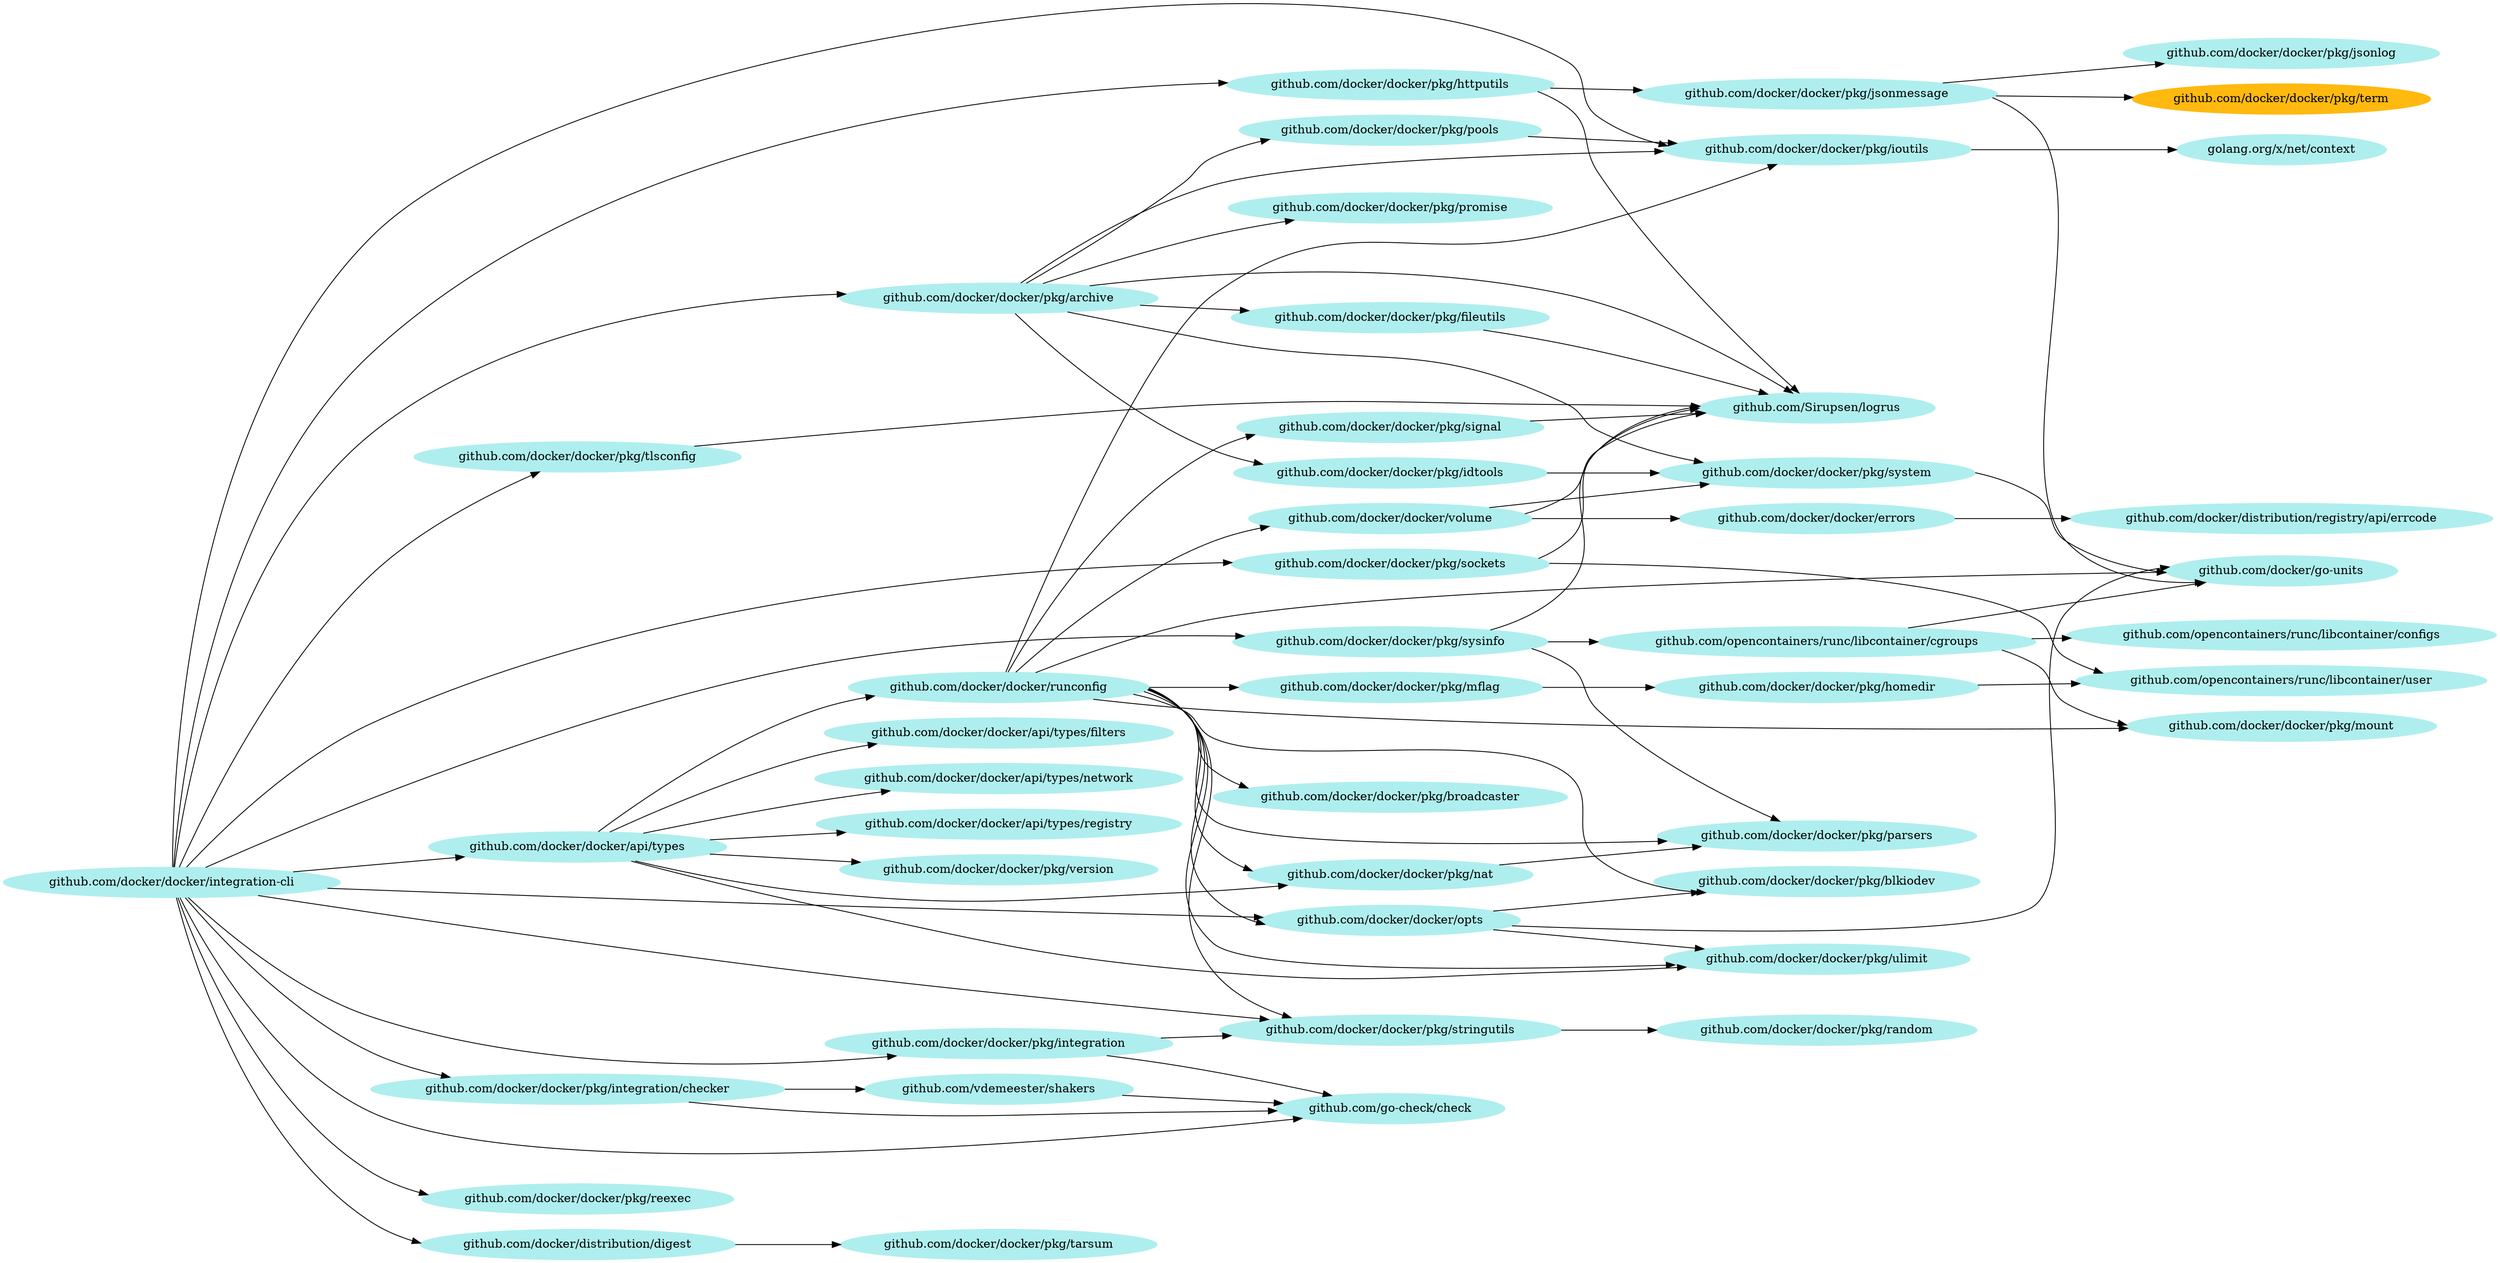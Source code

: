 digraph godep {
rankdir="LR"
0 [label="github.com/docker/docker/pkg/mflag" style="filled" color="paleturquoise"];
0 -> 1;
2 [label="github.com/docker/docker/pkg/fileutils" style="filled" color="paleturquoise"];
2 -> 3;
4 [label="github.com/docker/docker/pkg/idtools" style="filled" color="paleturquoise"];
4 -> 5;
6 [label="github.com/docker/docker/pkg/promise" style="filled" color="paleturquoise"];
7 [label="github.com/docker/docker/pkg/httputils" style="filled" color="paleturquoise"];
7 -> 3;
7 -> 8;
9 [label="github.com/docker/docker/pkg/integration" style="filled" color="paleturquoise"];
9 -> 10;
9 -> 11;
12 [label="github.com/docker/docker/pkg/ulimit" style="filled" color="paleturquoise"];
13 [label="github.com/docker/docker/pkg/blkiodev" style="filled" color="paleturquoise"];
14 [label="github.com/docker/docker/pkg/tlsconfig" style="filled" color="paleturquoise"];
14 -> 3;
15 [label="github.com/docker/docker/errors" style="filled" color="paleturquoise"];
15 -> 16;
11 [label="github.com/go-check/check" style="filled" color="paleturquoise"];
17 [label="github.com/vdemeester/shakers" style="filled" color="paleturquoise"];
17 -> 11;
18 [label="github.com/opencontainers/runc/libcontainer/cgroups" style="filled" color="paleturquoise"];
18 -> 19;
18 -> 20;
18 -> 21;
22 [label="github.com/docker/docker/api/types" style="filled" color="paleturquoise"];
22 -> 23;
22 -> 24;
22 -> 25;
22 -> 26;
22 -> 12;
22 -> 27;
22 -> 28;
29 [label="github.com/docker/docker/pkg/signal" style="filled" color="paleturquoise"];
29 -> 3;
30 [label="github.com/opencontainers/runc/libcontainer/user" style="filled" color="paleturquoise"];
19 [label="github.com/docker/docker/pkg/mount" style="filled" color="paleturquoise"];
3 [label="github.com/Sirupsen/logrus" style="filled" color="paleturquoise"];
31 [label="github.com/docker/docker/pkg/pools" style="filled" color="paleturquoise"];
31 -> 32;
21 [label="github.com/opencontainers/runc/libcontainer/configs" style="filled" color="paleturquoise"];
24 [label="github.com/docker/docker/api/types/network" style="filled" color="paleturquoise"];
20 [label="github.com/docker/go-units" style="filled" color="paleturquoise"];
28 [label="github.com/docker/docker/runconfig" style="filled" color="paleturquoise"];
28 -> 33;
28 -> 13;
28 -> 34;
28 -> 32;
28 -> 0;
28 -> 19;
28 -> 26;
28 -> 35;
28 -> 29;
28 -> 10;
28 -> 12;
28 -> 36;
28 -> 20;
37 [label="golang.org/x/net/context" style="filled" color="paleturquoise"];
38 [label="github.com/docker/docker/pkg/archive" style="filled" color="paleturquoise"];
38 -> 3;
38 -> 2;
38 -> 4;
38 -> 32;
38 -> 31;
38 -> 6;
38 -> 5;
8 [label="github.com/docker/docker/pkg/jsonmessage" style="filled" color="paleturquoise"];
8 -> 39;
8 -> 40;
8 -> 20;
39 [label="github.com/docker/docker/pkg/jsonlog" style="filled" color="paleturquoise"];
41 [label="github.com/docker/docker/pkg/reexec" style="filled" color="paleturquoise"];
42 [label="github.com/docker/docker/pkg/tarsum" style="filled" color="paleturquoise"];
25 [label="github.com/docker/docker/api/types/registry" style="filled" color="paleturquoise"];
16 [label="github.com/docker/distribution/registry/api/errcode" style="filled" color="paleturquoise"];
43 [label="github.com/docker/docker/pkg/sockets" style="filled" color="paleturquoise"];
43 -> 3;
43 -> 30;
44 [label="github.com/docker/distribution/digest" style="filled" color="paleturquoise"];
44 -> 42;
45 [label="github.com/docker/docker/pkg/random" style="filled" color="paleturquoise"];
34 [label="github.com/docker/docker/pkg/broadcaster" style="filled" color="paleturquoise"];
1 [label="github.com/docker/docker/pkg/homedir" style="filled" color="paleturquoise"];
1 -> 30;
5 [label="github.com/docker/docker/pkg/system" style="filled" color="paleturquoise"];
5 -> 20;
46 [label="github.com/docker/docker/integration-cli" style="filled" color="paleturquoise"];
46 -> 44;
46 -> 22;
46 -> 33;
46 -> 38;
46 -> 7;
46 -> 9;
46 -> 47;
46 -> 32;
46 -> 41;
46 -> 43;
46 -> 10;
46 -> 48;
46 -> 14;
46 -> 11;
33 [label="github.com/docker/docker/opts" style="filled" color="paleturquoise"];
33 -> 13;
33 -> 12;
33 -> 20;
27 [label="github.com/docker/docker/pkg/version" style="filled" color="paleturquoise"];
10 [label="github.com/docker/docker/pkg/stringutils" style="filled" color="paleturquoise"];
10 -> 45;
47 [label="github.com/docker/docker/pkg/integration/checker" style="filled" color="paleturquoise"];
47 -> 11;
47 -> 17;
48 [label="github.com/docker/docker/pkg/sysinfo" style="filled" color="paleturquoise"];
48 -> 3;
48 -> 35;
48 -> 18;
23 [label="github.com/docker/docker/api/types/filters" style="filled" color="paleturquoise"];
35 [label="github.com/docker/docker/pkg/parsers" style="filled" color="paleturquoise"];
36 [label="github.com/docker/docker/volume" style="filled" color="paleturquoise"];
36 -> 3;
36 -> 15;
36 -> 5;
40 [label="github.com/docker/docker/pkg/term" style="filled" color="darkgoldenrod1"];
26 [label="github.com/docker/docker/pkg/nat" style="filled" color="paleturquoise"];
26 -> 35;
32 [label="github.com/docker/docker/pkg/ioutils" style="filled" color="paleturquoise"];
32 -> 37;
}

